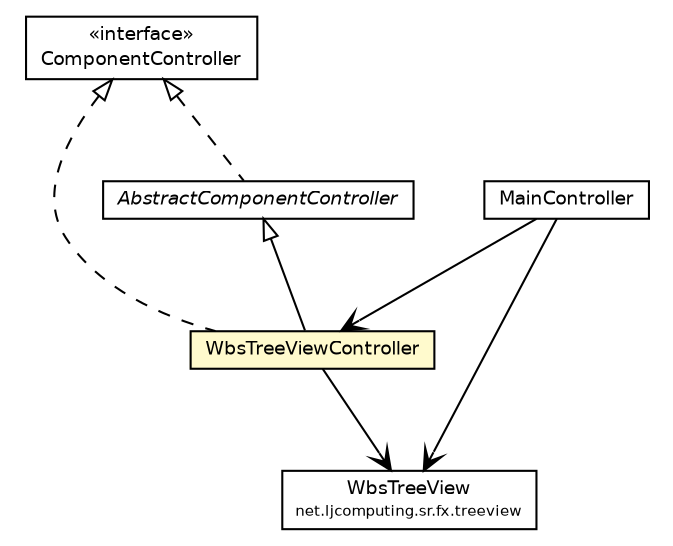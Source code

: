 #!/usr/local/bin/dot
#
# Class diagram 
# Generated by UMLGraph version R5_6 (http://www.umlgraph.org/)
#

digraph G {
	edge [fontname="Helvetica",fontsize=10,labelfontname="Helvetica",labelfontsize=10];
	node [fontname="Helvetica",fontsize=10,shape=plaintext];
	nodesep=0.25;
	ranksep=0.5;
	// net.ljcomputing.sr.fx.treeview.WbsTreeView
	c1532 [label=<<table title="net.ljcomputing.sr.fx.treeview.WbsTreeView" border="0" cellborder="1" cellspacing="0" cellpadding="2" port="p" href="../treeview/WbsTreeView.html">
		<tr><td><table border="0" cellspacing="0" cellpadding="1">
<tr><td align="center" balign="center"> WbsTreeView </td></tr>
<tr><td align="center" balign="center"><font point-size="7.0"> net.ljcomputing.sr.fx.treeview </font></td></tr>
		</table></td></tr>
		</table>>, URL="../treeview/WbsTreeView.html", fontname="Helvetica", fontcolor="black", fontsize=9.0];
	// net.ljcomputing.sr.fx.controller.WbsTreeViewController
	c1536 [label=<<table title="net.ljcomputing.sr.fx.controller.WbsTreeViewController" border="0" cellborder="1" cellspacing="0" cellpadding="2" port="p" bgcolor="lemonChiffon" href="./WbsTreeViewController.html">
		<tr><td><table border="0" cellspacing="0" cellpadding="1">
<tr><td align="center" balign="center"> WbsTreeViewController </td></tr>
		</table></td></tr>
		</table>>, URL="./WbsTreeViewController.html", fontname="Helvetica", fontcolor="black", fontsize=9.0];
	// net.ljcomputing.sr.fx.controller.AbstractComponentController
	c1537 [label=<<table title="net.ljcomputing.sr.fx.controller.AbstractComponentController" border="0" cellborder="1" cellspacing="0" cellpadding="2" port="p" href="./AbstractComponentController.html">
		<tr><td><table border="0" cellspacing="0" cellpadding="1">
<tr><td align="center" balign="center"><font face="Helvetica-Oblique"> AbstractComponentController </font></td></tr>
		</table></td></tr>
		</table>>, URL="./AbstractComponentController.html", fontname="Helvetica", fontcolor="black", fontsize=9.0];
	// net.ljcomputing.sr.fx.controller.ComponentController
	c1539 [label=<<table title="net.ljcomputing.sr.fx.controller.ComponentController" border="0" cellborder="1" cellspacing="0" cellpadding="2" port="p" href="./ComponentController.html">
		<tr><td><table border="0" cellspacing="0" cellpadding="1">
<tr><td align="center" balign="center"> &#171;interface&#187; </td></tr>
<tr><td align="center" balign="center"> ComponentController </td></tr>
		</table></td></tr>
		</table>>, URL="./ComponentController.html", fontname="Helvetica", fontcolor="black", fontsize=9.0];
	// net.ljcomputing.sr.fx.controller.MainController
	c1540 [label=<<table title="net.ljcomputing.sr.fx.controller.MainController" border="0" cellborder="1" cellspacing="0" cellpadding="2" port="p" href="./MainController.html">
		<tr><td><table border="0" cellspacing="0" cellpadding="1">
<tr><td align="center" balign="center"> MainController </td></tr>
		</table></td></tr>
		</table>>, URL="./MainController.html", fontname="Helvetica", fontcolor="black", fontsize=9.0];
	//net.ljcomputing.sr.fx.controller.WbsTreeViewController extends net.ljcomputing.sr.fx.controller.AbstractComponentController
	c1537:p -> c1536:p [dir=back,arrowtail=empty];
	//net.ljcomputing.sr.fx.controller.WbsTreeViewController implements net.ljcomputing.sr.fx.controller.ComponentController
	c1539:p -> c1536:p [dir=back,arrowtail=empty,style=dashed];
	//net.ljcomputing.sr.fx.controller.AbstractComponentController implements net.ljcomputing.sr.fx.controller.ComponentController
	c1539:p -> c1537:p [dir=back,arrowtail=empty,style=dashed];
	// net.ljcomputing.sr.fx.controller.WbsTreeViewController NAVASSOC net.ljcomputing.sr.fx.treeview.WbsTreeView
	c1536:p -> c1532:p [taillabel="", label="", headlabel="", fontname="Helvetica", fontcolor="black", fontsize=10.0, color="black", arrowhead=open];
	// net.ljcomputing.sr.fx.controller.MainController NAVASSOC net.ljcomputing.sr.fx.treeview.WbsTreeView
	c1540:p -> c1532:p [taillabel="", label="", headlabel="", fontname="Helvetica", fontcolor="black", fontsize=10.0, color="black", arrowhead=open];
	// net.ljcomputing.sr.fx.controller.MainController NAVASSOC net.ljcomputing.sr.fx.controller.WbsTreeViewController
	c1540:p -> c1536:p [taillabel="", label="", headlabel="", fontname="Helvetica", fontcolor="black", fontsize=10.0, color="black", arrowhead=open];
}

